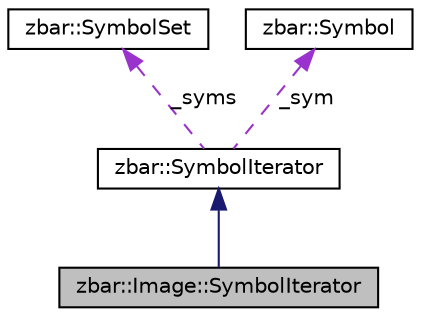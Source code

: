 digraph G
{
  edge [fontname="Helvetica",fontsize="10",labelfontname="Helvetica",labelfontsize="10"];
  node [fontname="Helvetica",fontsize="10",shape=record];
  Node1 [label="zbar::Image::SymbolIterator",height=0.2,width=0.4,color="black", fillcolor="grey75", style="filled" fontcolor="black"];
  Node2 -> Node1 [dir=back,color="midnightblue",fontsize="10",style="solid",fontname="Helvetica"];
  Node2 [label="zbar::SymbolIterator",height=0.2,width=0.4,color="black", fillcolor="white", style="filled",URL="$classzbar_1_1_symbol_iterator.html",tooltip="iteration over Symbol result objects in a scanned Image or SymbolSet."];
  Node3 -> Node2 [dir=back,color="darkorchid3",fontsize="10",style="dashed",label="_syms",fontname="Helvetica"];
  Node3 [label="zbar::SymbolSet",height=0.2,width=0.4,color="black", fillcolor="white", style="filled",URL="$classzbar_1_1_symbol_set.html"];
  Node4 -> Node2 [dir=back,color="darkorchid3",fontsize="10",style="dashed",label="_sym",fontname="Helvetica"];
  Node4 [label="zbar::Symbol",height=0.2,width=0.4,color="black", fillcolor="white", style="filled",URL="$classzbar_1_1_symbol.html"];
}
